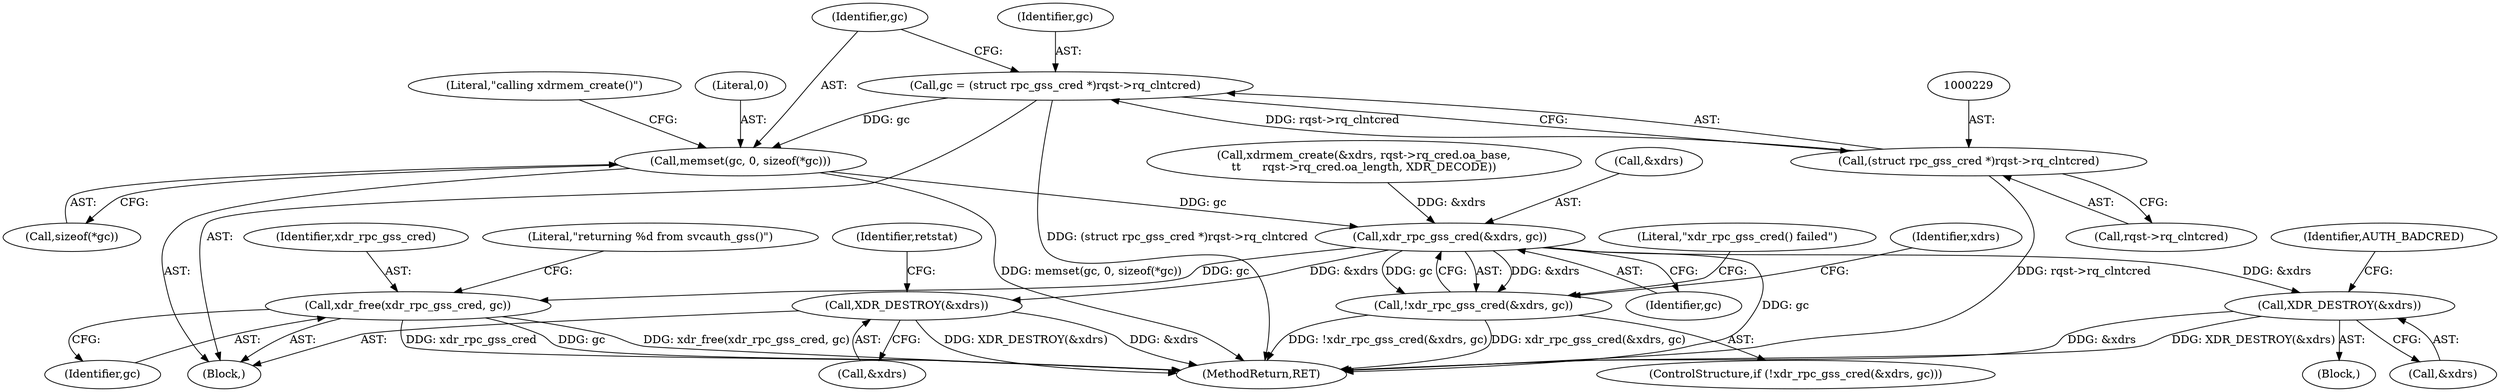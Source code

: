 digraph "0_krb5_5bb8a6b9c9eb8dd22bc9526751610aaa255ead9c@pointer" {
"1000226" [label="(Call,gc = (struct rpc_gss_cred *)rqst->rq_clntcred)"];
"1000228" [label="(Call,(struct rpc_gss_cred *)rqst->rq_clntcred)"];
"1000233" [label="(Call,memset(gc, 0, sizeof(*gc)))"];
"1000271" [label="(Call,xdr_rpc_gss_cred(&xdrs, gc))"];
"1000270" [label="(Call,!xdr_rpc_gss_cred(&xdrs, gc))"];
"1000278" [label="(Call,XDR_DESTROY(&xdrs))"];
"1000283" [label="(Call,XDR_DESTROY(&xdrs))"];
"1000624" [label="(Call,xdr_free(xdr_rpc_gss_cred, gc))"];
"1000285" [label="(Identifier,xdrs)"];
"1000278" [label="(Call,XDR_DESTROY(&xdrs))"];
"1000279" [label="(Call,&xdrs)"];
"1000287" [label="(Identifier,retstat)"];
"1000270" [label="(Call,!xdr_rpc_gss_cred(&xdrs, gc))"];
"1000628" [label="(Literal,\"returning %d from svcauth_gss()\")"];
"1000284" [label="(Call,&xdrs)"];
"1000277" [label="(Literal,\"xdr_rpc_gss_cred() failed\")"];
"1000113" [label="(Block,)"];
"1000626" [label="(Identifier,gc)"];
"1000271" [label="(Call,xdr_rpc_gss_cred(&xdrs, gc))"];
"1000230" [label="(Call,rqst->rq_clntcred)"];
"1000240" [label="(Literal,\"calling xdrmem_create()\")"];
"1000632" [label="(MethodReturn,RET)"];
"1000235" [label="(Literal,0)"];
"1000228" [label="(Call,(struct rpc_gss_cred *)rqst->rq_clntcred)"];
"1000275" [label="(Block,)"];
"1000233" [label="(Call,memset(gc, 0, sizeof(*gc)))"];
"1000269" [label="(ControlStructure,if (!xdr_rpc_gss_cred(&xdrs, gc)))"];
"1000282" [label="(Identifier,AUTH_BADCRED)"];
"1000253" [label="(Call,xdrmem_create(&xdrs, rqst->rq_cred.oa_base,\n\t\t      rqst->rq_cred.oa_length, XDR_DECODE))"];
"1000272" [label="(Call,&xdrs)"];
"1000226" [label="(Call,gc = (struct rpc_gss_cred *)rqst->rq_clntcred)"];
"1000283" [label="(Call,XDR_DESTROY(&xdrs))"];
"1000625" [label="(Identifier,xdr_rpc_gss_cred)"];
"1000274" [label="(Identifier,gc)"];
"1000234" [label="(Identifier,gc)"];
"1000236" [label="(Call,sizeof(*gc))"];
"1000624" [label="(Call,xdr_free(xdr_rpc_gss_cred, gc))"];
"1000227" [label="(Identifier,gc)"];
"1000226" -> "1000113"  [label="AST: "];
"1000226" -> "1000228"  [label="CFG: "];
"1000227" -> "1000226"  [label="AST: "];
"1000228" -> "1000226"  [label="AST: "];
"1000234" -> "1000226"  [label="CFG: "];
"1000226" -> "1000632"  [label="DDG: (struct rpc_gss_cred *)rqst->rq_clntcred"];
"1000228" -> "1000226"  [label="DDG: rqst->rq_clntcred"];
"1000226" -> "1000233"  [label="DDG: gc"];
"1000228" -> "1000230"  [label="CFG: "];
"1000229" -> "1000228"  [label="AST: "];
"1000230" -> "1000228"  [label="AST: "];
"1000228" -> "1000632"  [label="DDG: rqst->rq_clntcred"];
"1000233" -> "1000113"  [label="AST: "];
"1000233" -> "1000236"  [label="CFG: "];
"1000234" -> "1000233"  [label="AST: "];
"1000235" -> "1000233"  [label="AST: "];
"1000236" -> "1000233"  [label="AST: "];
"1000240" -> "1000233"  [label="CFG: "];
"1000233" -> "1000632"  [label="DDG: memset(gc, 0, sizeof(*gc))"];
"1000233" -> "1000271"  [label="DDG: gc"];
"1000271" -> "1000270"  [label="AST: "];
"1000271" -> "1000274"  [label="CFG: "];
"1000272" -> "1000271"  [label="AST: "];
"1000274" -> "1000271"  [label="AST: "];
"1000270" -> "1000271"  [label="CFG: "];
"1000271" -> "1000632"  [label="DDG: gc"];
"1000271" -> "1000270"  [label="DDG: &xdrs"];
"1000271" -> "1000270"  [label="DDG: gc"];
"1000253" -> "1000271"  [label="DDG: &xdrs"];
"1000271" -> "1000278"  [label="DDG: &xdrs"];
"1000271" -> "1000283"  [label="DDG: &xdrs"];
"1000271" -> "1000624"  [label="DDG: gc"];
"1000270" -> "1000269"  [label="AST: "];
"1000277" -> "1000270"  [label="CFG: "];
"1000285" -> "1000270"  [label="CFG: "];
"1000270" -> "1000632"  [label="DDG: !xdr_rpc_gss_cred(&xdrs, gc)"];
"1000270" -> "1000632"  [label="DDG: xdr_rpc_gss_cred(&xdrs, gc)"];
"1000278" -> "1000275"  [label="AST: "];
"1000278" -> "1000279"  [label="CFG: "];
"1000279" -> "1000278"  [label="AST: "];
"1000282" -> "1000278"  [label="CFG: "];
"1000278" -> "1000632"  [label="DDG: XDR_DESTROY(&xdrs)"];
"1000278" -> "1000632"  [label="DDG: &xdrs"];
"1000283" -> "1000113"  [label="AST: "];
"1000283" -> "1000284"  [label="CFG: "];
"1000284" -> "1000283"  [label="AST: "];
"1000287" -> "1000283"  [label="CFG: "];
"1000283" -> "1000632"  [label="DDG: &xdrs"];
"1000283" -> "1000632"  [label="DDG: XDR_DESTROY(&xdrs)"];
"1000624" -> "1000113"  [label="AST: "];
"1000624" -> "1000626"  [label="CFG: "];
"1000625" -> "1000624"  [label="AST: "];
"1000626" -> "1000624"  [label="AST: "];
"1000628" -> "1000624"  [label="CFG: "];
"1000624" -> "1000632"  [label="DDG: gc"];
"1000624" -> "1000632"  [label="DDG: xdr_free(xdr_rpc_gss_cred, gc)"];
"1000624" -> "1000632"  [label="DDG: xdr_rpc_gss_cred"];
}
